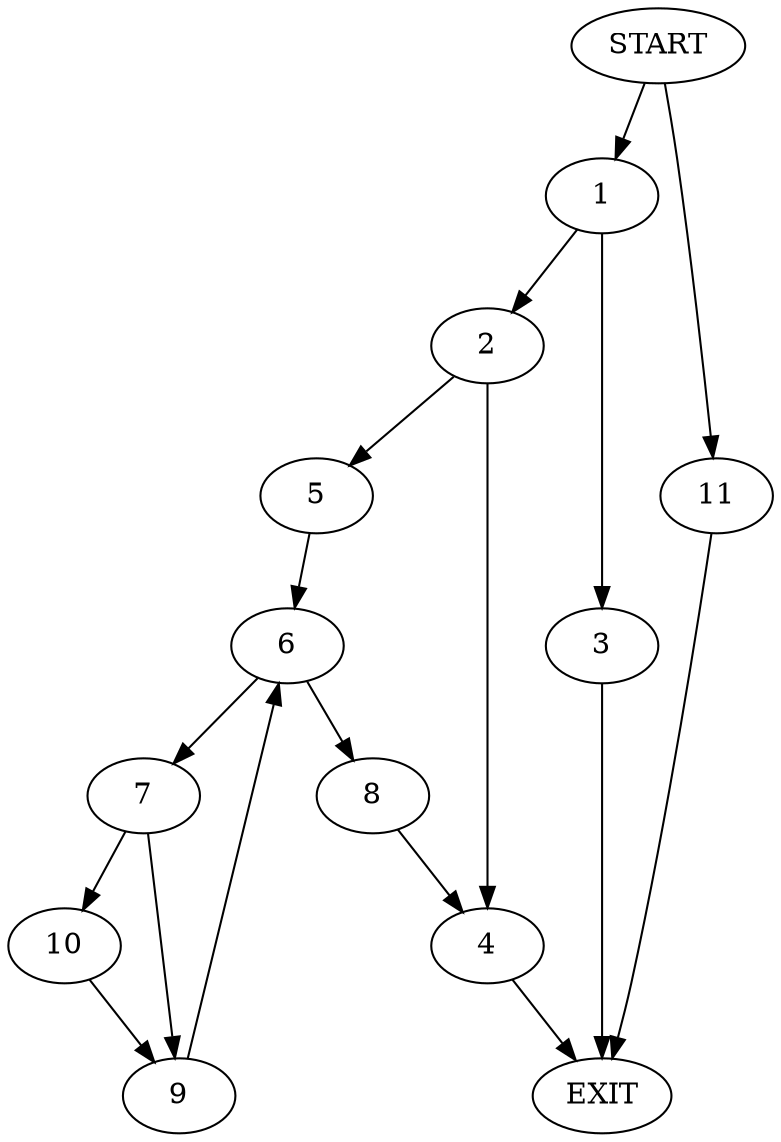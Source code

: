 digraph {
0 [label="START"]
12 [label="EXIT"]
0 -> 1
1 -> 2
1 -> 3
3 -> 12
2 -> 4
2 -> 5
4 -> 12
5 -> 6
6 -> 7
6 -> 8
8 -> 4
7 -> 9
7 -> 10
10 -> 9
9 -> 6
0 -> 11
11 -> 12
}
